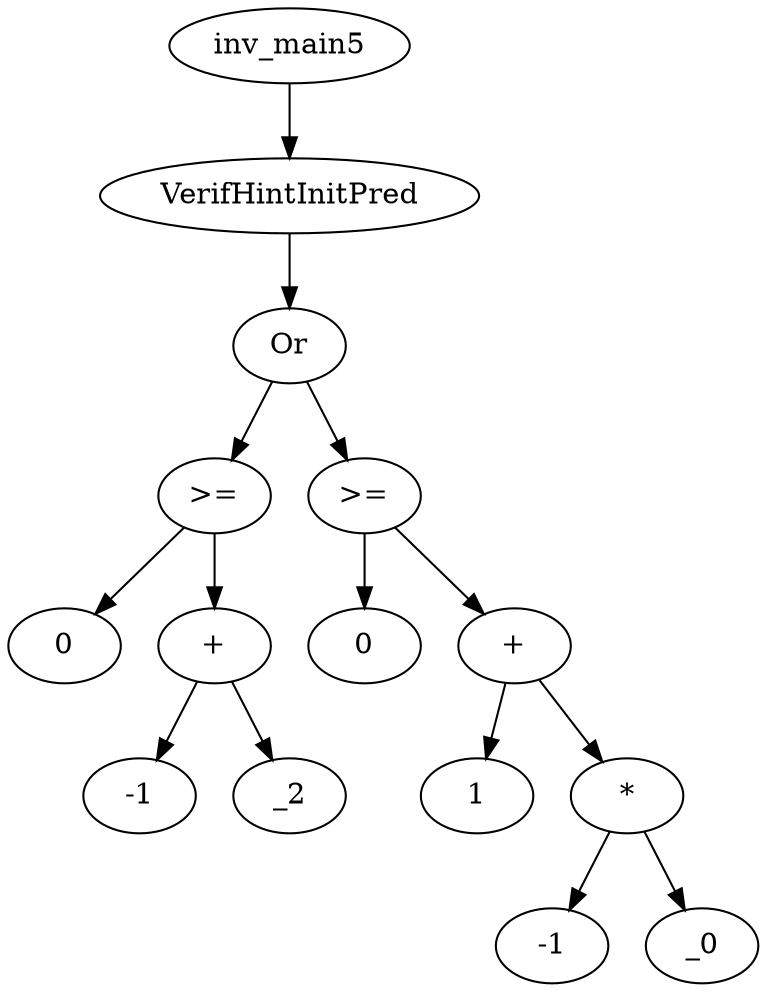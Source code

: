 digraph dag {
0 [label="inv_main5"];
1 [label="VerifHintInitPred"];
2 [label="Or"];
3 [label=">="];
4 [label="0"];
5 [label="+"];
6 [label="-1"];
7 [label="_2"];
8 [label=">="];
9 [label="0"];
10 [label="+"];
11 [label="1"];
12 [label="*"];
13 [label="-1"];
14 [label="_0"];
0->1
1->2
2->3
2 -> 8
3->5
3 -> 4
5->7
5 -> 6
8->10
8 -> 9
10->12
10 -> 11
12->14
12 -> 13
}
